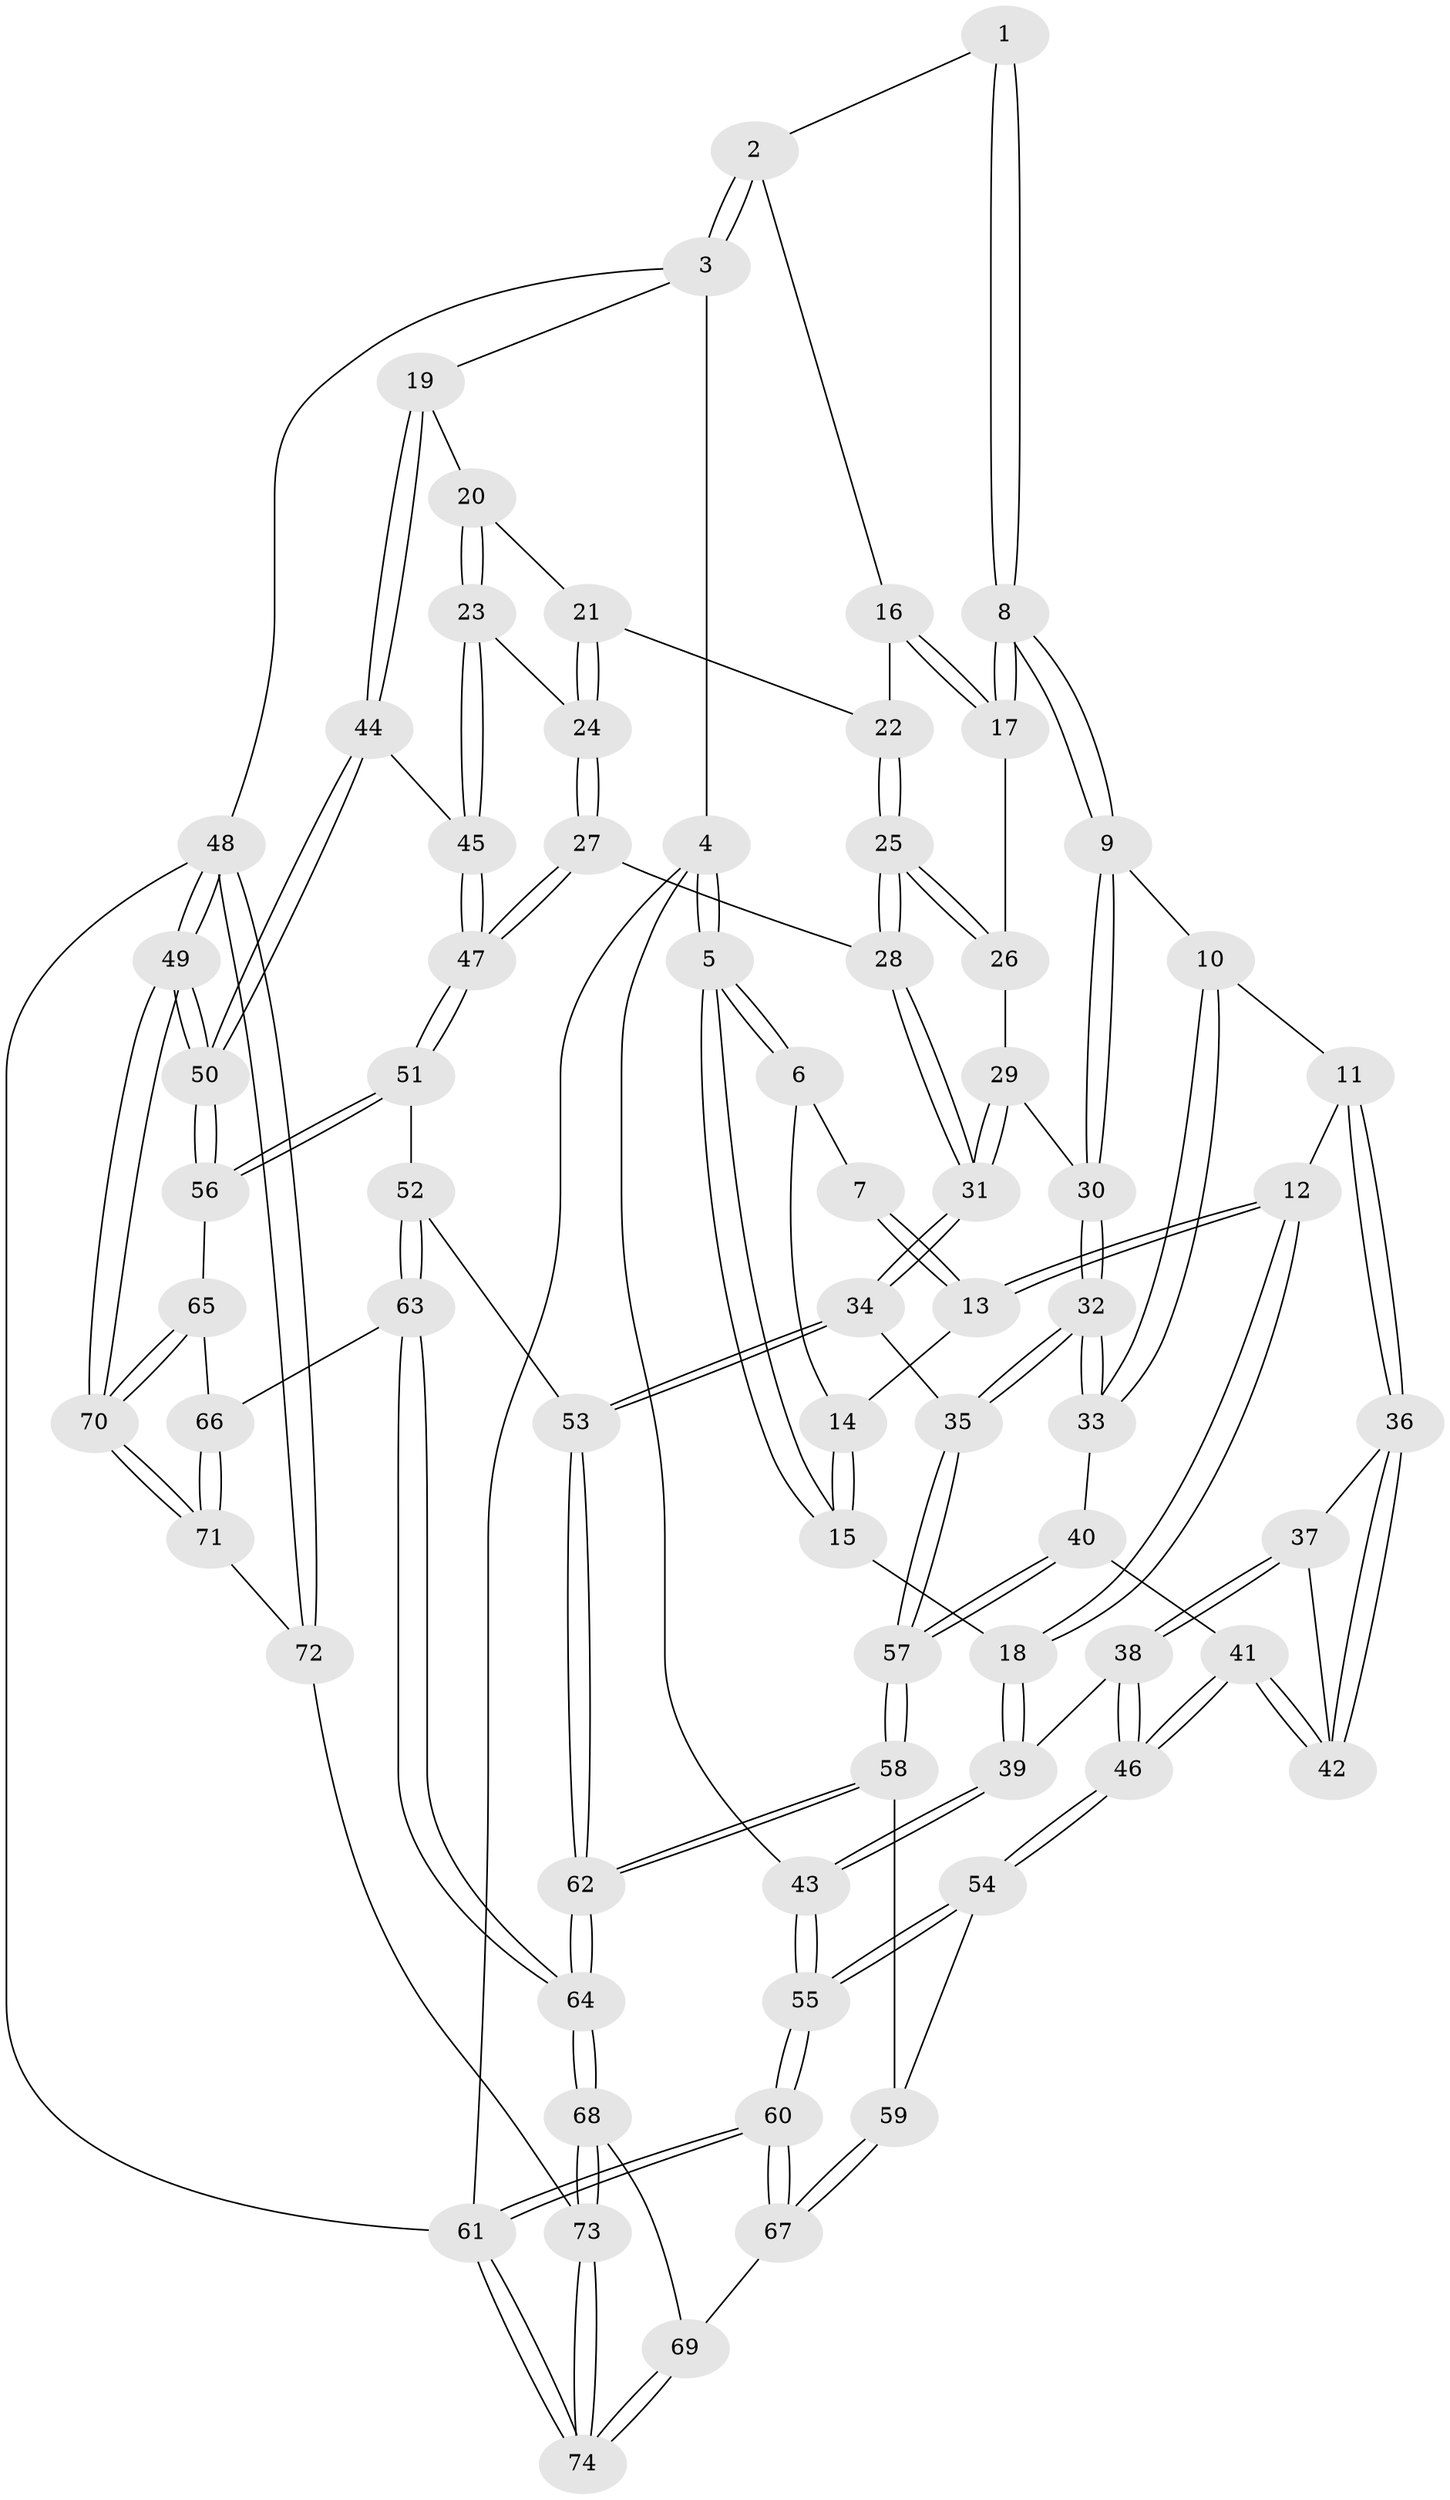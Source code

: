 // Generated by graph-tools (version 1.1) at 2025/38/03/09/25 02:38:37]
// undirected, 74 vertices, 182 edges
graph export_dot {
graph [start="1"]
  node [color=gray90,style=filled];
  1 [pos="+0.2948810904658319+0"];
  2 [pos="+0.6602606141912692+0"];
  3 [pos="+1+0"];
  4 [pos="+0+0"];
  5 [pos="+0+0"];
  6 [pos="+0+0"];
  7 [pos="+0.24426487084191809+0"];
  8 [pos="+0.3499168005708108+0.1668750480393939"];
  9 [pos="+0.3324537028890099+0.1884304703383851"];
  10 [pos="+0.2754426498823717+0.20678006229484538"];
  11 [pos="+0.22244544386163861+0.2108090984797859"];
  12 [pos="+0.1915723258961334+0.2036729014023945"];
  13 [pos="+0.18406827570701917+0.07532267945385804"];
  14 [pos="+0.09100981199037884+0.04272481198457303"];
  15 [pos="+0.10781996113804959+0.1846167186124366"];
  16 [pos="+0.631027919643143+0"];
  17 [pos="+0.4070955830732201+0.1541944559444095"];
  18 [pos="+0.12236152010930865+0.21557719290017"];
  19 [pos="+1+0"];
  20 [pos="+0.8745925928044598+0.11836717631341452"];
  21 [pos="+0.7848207203676086+0.16714063087012343"];
  22 [pos="+0.6505832590822365+0.14287947199073578"];
  23 [pos="+0.8156942526830224+0.33441580524996156"];
  24 [pos="+0.8094534010846268+0.33319032660144565"];
  25 [pos="+0.615162244421818+0.2313002081575821"];
  26 [pos="+0.5100848697660147+0.1944168269715102"];
  27 [pos="+0.6525404930191023+0.35200603590288365"];
  28 [pos="+0.6291993806655839+0.34684354139677787"];
  29 [pos="+0.45408872522662314+0.29086622521552713"];
  30 [pos="+0.37936466069929664+0.2612056490102774"];
  31 [pos="+0.6098435377408314+0.362528453832613"];
  32 [pos="+0.3997191553546316+0.47647574441329943"];
  33 [pos="+0.3180171583005374+0.48177343741123185"];
  34 [pos="+0.5034164146256946+0.5080045665779874"];
  35 [pos="+0.478706764923674+0.5022165631383365"];
  36 [pos="+0.22225149152026072+0.21854746056227922"];
  37 [pos="+0.18363009565405497+0.36433019152703017"];
  38 [pos="+0.04558658285739662+0.3983755692348566"];
  39 [pos="+0+0.34154219700416993"];
  40 [pos="+0.3175034618461877+0.4819413028381866"];
  41 [pos="+0.2588668638511929+0.48470727037404604"];
  42 [pos="+0.23337279927313187+0.4025603147000825"];
  43 [pos="+0+0.35939451956753277"];
  44 [pos="+1+0.3273925263197094"];
  45 [pos="+0.8748867582951172+0.3556564788676052"];
  46 [pos="+0.19469680989948474+0.5105123012134574"];
  47 [pos="+0.805608809390758+0.5977871833848619"];
  48 [pos="+1+1"];
  49 [pos="+1+1"];
  50 [pos="+1+0.8267600092309241"];
  51 [pos="+0.8091742139059345+0.6294625413415006"];
  52 [pos="+0.795281013687224+0.6298926916667169"];
  53 [pos="+0.5166837314791635+0.5421871179551694"];
  54 [pos="+0.18423893468267888+0.5378943850330423"];
  55 [pos="+0+0.6509384826020445"];
  56 [pos="+0.8695926747742639+0.6766119279437359"];
  57 [pos="+0.3100193307430963+0.6796556230024016"];
  58 [pos="+0.30761561911687435+0.689568703610565"];
  59 [pos="+0.17377565141087672+0.7079570077304773"];
  60 [pos="+0+0.9398720982875168"];
  61 [pos="+0+1"];
  62 [pos="+0.49213859651659325+0.7911481496899604"];
  63 [pos="+0.5163142740569484+0.8025176884290923"];
  64 [pos="+0.49282055802938834+0.7933489574486049"];
  65 [pos="+0.6302249330705526+0.8337556295239046"];
  66 [pos="+0.5201525444783338+0.8054605518187681"];
  67 [pos="+0.16592056695781476+0.7179006329662626"];
  68 [pos="+0.47311686575148537+0.8129587843596631"];
  69 [pos="+0.31140279408835053+0.8820183719226199"];
  70 [pos="+1+1"];
  71 [pos="+0.5675625171827257+0.9269964447147254"];
  72 [pos="+0.5987492514148534+1"];
  73 [pos="+0.417747436568188+1"];
  74 [pos="+0.09455180083724357+1"];
  1 -- 2;
  1 -- 8;
  1 -- 8;
  2 -- 3;
  2 -- 3;
  2 -- 16;
  3 -- 4;
  3 -- 19;
  3 -- 48;
  4 -- 5;
  4 -- 5;
  4 -- 43;
  4 -- 61;
  5 -- 6;
  5 -- 6;
  5 -- 15;
  5 -- 15;
  6 -- 7;
  6 -- 14;
  7 -- 13;
  7 -- 13;
  8 -- 9;
  8 -- 9;
  8 -- 17;
  8 -- 17;
  9 -- 10;
  9 -- 30;
  9 -- 30;
  10 -- 11;
  10 -- 33;
  10 -- 33;
  11 -- 12;
  11 -- 36;
  11 -- 36;
  12 -- 13;
  12 -- 13;
  12 -- 18;
  12 -- 18;
  13 -- 14;
  14 -- 15;
  14 -- 15;
  15 -- 18;
  16 -- 17;
  16 -- 17;
  16 -- 22;
  17 -- 26;
  18 -- 39;
  18 -- 39;
  19 -- 20;
  19 -- 44;
  19 -- 44;
  20 -- 21;
  20 -- 23;
  20 -- 23;
  21 -- 22;
  21 -- 24;
  21 -- 24;
  22 -- 25;
  22 -- 25;
  23 -- 24;
  23 -- 45;
  23 -- 45;
  24 -- 27;
  24 -- 27;
  25 -- 26;
  25 -- 26;
  25 -- 28;
  25 -- 28;
  26 -- 29;
  27 -- 28;
  27 -- 47;
  27 -- 47;
  28 -- 31;
  28 -- 31;
  29 -- 30;
  29 -- 31;
  29 -- 31;
  30 -- 32;
  30 -- 32;
  31 -- 34;
  31 -- 34;
  32 -- 33;
  32 -- 33;
  32 -- 35;
  32 -- 35;
  33 -- 40;
  34 -- 35;
  34 -- 53;
  34 -- 53;
  35 -- 57;
  35 -- 57;
  36 -- 37;
  36 -- 42;
  36 -- 42;
  37 -- 38;
  37 -- 38;
  37 -- 42;
  38 -- 39;
  38 -- 46;
  38 -- 46;
  39 -- 43;
  39 -- 43;
  40 -- 41;
  40 -- 57;
  40 -- 57;
  41 -- 42;
  41 -- 42;
  41 -- 46;
  41 -- 46;
  43 -- 55;
  43 -- 55;
  44 -- 45;
  44 -- 50;
  44 -- 50;
  45 -- 47;
  45 -- 47;
  46 -- 54;
  46 -- 54;
  47 -- 51;
  47 -- 51;
  48 -- 49;
  48 -- 49;
  48 -- 72;
  48 -- 72;
  48 -- 61;
  49 -- 50;
  49 -- 50;
  49 -- 70;
  49 -- 70;
  50 -- 56;
  50 -- 56;
  51 -- 52;
  51 -- 56;
  51 -- 56;
  52 -- 53;
  52 -- 63;
  52 -- 63;
  53 -- 62;
  53 -- 62;
  54 -- 55;
  54 -- 55;
  54 -- 59;
  55 -- 60;
  55 -- 60;
  56 -- 65;
  57 -- 58;
  57 -- 58;
  58 -- 59;
  58 -- 62;
  58 -- 62;
  59 -- 67;
  59 -- 67;
  60 -- 61;
  60 -- 61;
  60 -- 67;
  60 -- 67;
  61 -- 74;
  61 -- 74;
  62 -- 64;
  62 -- 64;
  63 -- 64;
  63 -- 64;
  63 -- 66;
  64 -- 68;
  64 -- 68;
  65 -- 66;
  65 -- 70;
  65 -- 70;
  66 -- 71;
  66 -- 71;
  67 -- 69;
  68 -- 69;
  68 -- 73;
  68 -- 73;
  69 -- 74;
  69 -- 74;
  70 -- 71;
  70 -- 71;
  71 -- 72;
  72 -- 73;
  73 -- 74;
  73 -- 74;
}
